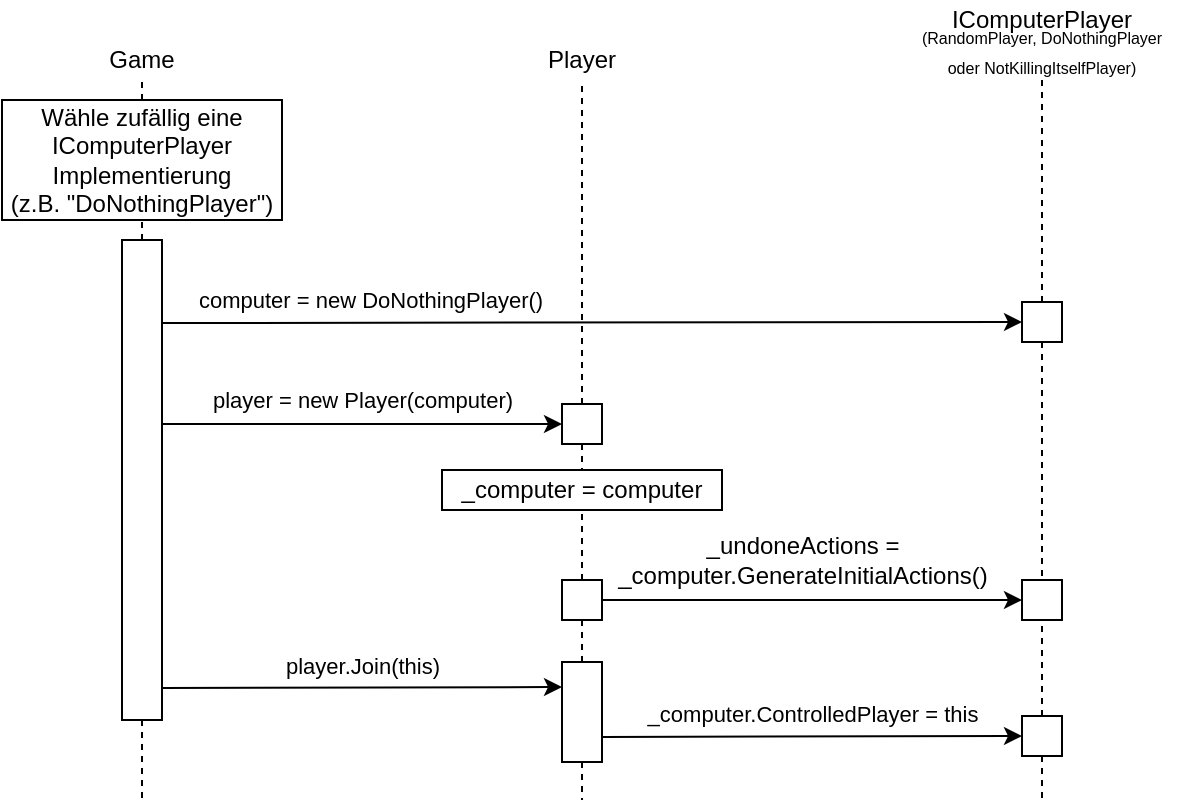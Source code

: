 <mxfile version="13.0.3" type="device"><diagram id="fM0mmyncehd36W97iBLX" name="Page-1"><mxGraphModel dx="1185" dy="693" grid="1" gridSize="10" guides="1" tooltips="1" connect="1" arrows="1" fold="1" page="1" pageScale="1" pageWidth="827" pageHeight="1169" math="0" shadow="0"><root><mxCell id="0"/><mxCell id="1" parent="0"/><mxCell id="DU9Pxa822Ywa4XOexJHy-1" value="Game" style="text;html=1;strokeColor=none;fillColor=none;align=center;verticalAlign=middle;whiteSpace=wrap;rounded=0;" parent="1" vertex="1"><mxGeometry x="150" y="100" width="40" height="20" as="geometry"/></mxCell><mxCell id="DU9Pxa822Ywa4XOexJHy-2" value="" style="rounded=0;whiteSpace=wrap;html=1;" parent="1" vertex="1"><mxGeometry x="160" y="200" width="20" height="240" as="geometry"/></mxCell><mxCell id="DU9Pxa822Ywa4XOexJHy-3" value="" style="rounded=0;whiteSpace=wrap;html=1;" parent="1" vertex="1"><mxGeometry x="380" y="282" width="20" height="20" as="geometry"/></mxCell><mxCell id="DU9Pxa822Ywa4XOexJHy-5" value="Wähle zufällig eine IComputerPlayer Implementierung&lt;br&gt;(z.B. &quot;DoNothingPlayer&quot;)" style="rounded=0;whiteSpace=wrap;html=1;" parent="1" vertex="1"><mxGeometry x="100" y="130" width="140" height="60" as="geometry"/></mxCell><mxCell id="DU9Pxa822Ywa4XOexJHy-7" value="Player" style="text;html=1;strokeColor=none;fillColor=none;align=center;verticalAlign=middle;whiteSpace=wrap;rounded=0;" parent="1" vertex="1"><mxGeometry x="370" y="100" width="40" height="20" as="geometry"/></mxCell><mxCell id="DU9Pxa822Ywa4XOexJHy-8" value="player = new Player(computer)" style="endArrow=classic;html=1;exitX=1;exitY=0.5;exitDx=0;exitDy=0;entryX=0;entryY=0.5;entryDx=0;entryDy=0;" parent="1" edge="1"><mxGeometry y="12" width="50" height="50" relative="1" as="geometry"><mxPoint x="180" y="292" as="sourcePoint"/><mxPoint x="380" y="292" as="targetPoint"/><Array as="points"><mxPoint x="260" y="292"/></Array><mxPoint as="offset"/></mxGeometry></mxCell><mxCell id="DU9Pxa822Ywa4XOexJHy-9" value="player.Join(this)" style="endArrow=classic;html=1;entryX=0;entryY=0.25;entryDx=0;entryDy=0;" parent="1" edge="1" target="DU9Pxa822Ywa4XOexJHy-15"><mxGeometry x="0.0" y="11" width="50" height="50" relative="1" as="geometry"><mxPoint x="180" y="424" as="sourcePoint"/><mxPoint x="378" y="424" as="targetPoint"/><mxPoint as="offset"/></mxGeometry></mxCell><mxCell id="DU9Pxa822Ywa4XOexJHy-14" value="" style="endArrow=none;dashed=1;html=1;entryX=0.5;entryY=1;entryDx=0;entryDy=0;exitX=0.5;exitY=0;exitDx=0;exitDy=0;" parent="1" source="DU9Pxa822Ywa4XOexJHy-3" target="DU9Pxa822Ywa4XOexJHy-7" edge="1"><mxGeometry width="50" height="50" relative="1" as="geometry"><mxPoint x="410" y="210" as="sourcePoint"/><mxPoint x="460" y="160" as="targetPoint"/></mxGeometry></mxCell><mxCell id="DU9Pxa822Ywa4XOexJHy-15" value="" style="rounded=0;whiteSpace=wrap;html=1;" parent="1" vertex="1"><mxGeometry x="380" y="411" width="20" height="50" as="geometry"/></mxCell><mxCell id="DU9Pxa822Ywa4XOexJHy-16" value="" style="endArrow=none;dashed=1;html=1;exitX=0.5;exitY=1;exitDx=0;exitDy=0;entryX=0.5;entryY=0;entryDx=0;entryDy=0;" parent="1" source="DU9Pxa822Ywa4XOexJHy-3" target="DU9Pxa822Ywa4XOexJHy-29" edge="1"><mxGeometry width="50" height="50" relative="1" as="geometry"><mxPoint x="380" y="360" as="sourcePoint"/><mxPoint x="430" y="310" as="targetPoint"/></mxGeometry></mxCell><mxCell id="DU9Pxa822Ywa4XOexJHy-18" value="computer = new DoNothingPlayer()" style="endArrow=classic;html=1;exitX=1;exitY=0.25;exitDx=0;exitDy=0;entryX=0;entryY=0.5;entryDx=0;entryDy=0;" parent="1" target="DU9Pxa822Ywa4XOexJHy-19" edge="1"><mxGeometry x="-0.514" y="11" width="50" height="50" relative="1" as="geometry"><mxPoint x="180" y="241.5" as="sourcePoint"/><mxPoint x="590" y="241" as="targetPoint"/><mxPoint as="offset"/></mxGeometry></mxCell><mxCell id="DU9Pxa822Ywa4XOexJHy-19" value="" style="rounded=0;whiteSpace=wrap;html=1;" parent="1" vertex="1"><mxGeometry x="610" y="231" width="20" height="20" as="geometry"/></mxCell><mxCell id="DU9Pxa822Ywa4XOexJHy-21" value="" style="endArrow=none;dashed=1;html=1;exitX=0.5;exitY=1;exitDx=0;exitDy=0;" parent="1" source="DU9Pxa822Ywa4XOexJHy-15" edge="1"><mxGeometry width="50" height="50" relative="1" as="geometry"><mxPoint x="400" y="308" as="sourcePoint"/><mxPoint x="390" y="480" as="targetPoint"/></mxGeometry></mxCell><mxCell id="DU9Pxa822Ywa4XOexJHy-22" value="" style="endArrow=none;dashed=1;html=1;entryX=0.5;entryY=1;entryDx=0;entryDy=0;exitX=0.5;exitY=0;exitDx=0;exitDy=0;" parent="1" source="DU9Pxa822Ywa4XOexJHy-19" target="qYPIpqOXOfSD6Ae6IuQo-2" edge="1"><mxGeometry width="50" height="50" relative="1" as="geometry"><mxPoint x="632" y="319" as="sourcePoint"/><mxPoint x="602" y="120" as="targetPoint"/></mxGeometry></mxCell><mxCell id="DU9Pxa822Ywa4XOexJHy-23" value="" style="endArrow=none;dashed=1;html=1;exitX=0.5;exitY=1;exitDx=0;exitDy=0;entryX=0.5;entryY=0;entryDx=0;entryDy=0;" parent="1" source="DU9Pxa822Ywa4XOexJHy-19" target="qYPIpqOXOfSD6Ae6IuQo-6" edge="1"><mxGeometry width="50" height="50" relative="1" as="geometry"><mxPoint x="662" y="240" as="sourcePoint"/><mxPoint x="660" y="410" as="targetPoint"/></mxGeometry></mxCell><mxCell id="DU9Pxa822Ywa4XOexJHy-24" value="" style="endArrow=none;dashed=1;html=1;exitX=0.5;exitY=0;exitDx=0;exitDy=0;entryX=0.5;entryY=1;entryDx=0;entryDy=0;" parent="1" source="DU9Pxa822Ywa4XOexJHy-2" target="DU9Pxa822Ywa4XOexJHy-5" edge="1"><mxGeometry width="50" height="50" relative="1" as="geometry"><mxPoint x="590" y="260" as="sourcePoint"/><mxPoint x="580" y="450" as="targetPoint"/></mxGeometry></mxCell><mxCell id="DU9Pxa822Ywa4XOexJHy-28" value="" style="endArrow=none;dashed=1;html=1;entryX=0.5;entryY=1;entryDx=0;entryDy=0;exitX=0.5;exitY=0;exitDx=0;exitDy=0;" parent="1" source="DU9Pxa822Ywa4XOexJHy-5" target="DU9Pxa822Ywa4XOexJHy-1" edge="1"><mxGeometry width="50" height="50" relative="1" as="geometry"><mxPoint x="400" y="295" as="sourcePoint"/><mxPoint x="400" y="130" as="targetPoint"/></mxGeometry></mxCell><mxCell id="DU9Pxa822Ywa4XOexJHy-29" value="_computer = computer" style="rounded=0;whiteSpace=wrap;html=1;" parent="1" vertex="1"><mxGeometry x="320" y="315" width="140" height="20" as="geometry"/></mxCell><mxCell id="DU9Pxa822Ywa4XOexJHy-30" value="" style="endArrow=none;dashed=1;html=1;exitX=0.5;exitY=0;exitDx=0;exitDy=0;entryX=0.5;entryY=1;entryDx=0;entryDy=0;" parent="1" source="qYPIpqOXOfSD6Ae6IuQo-4" target="DU9Pxa822Ywa4XOexJHy-29" edge="1"><mxGeometry width="50" height="50" relative="1" as="geometry"><mxPoint x="400" y="312.0" as="sourcePoint"/><mxPoint x="400" y="321" as="targetPoint"/></mxGeometry></mxCell><mxCell id="DU9Pxa822Ywa4XOexJHy-32" value="_computer.ControlledPlayer = this" style="endArrow=classic;html=1;exitX=1;exitY=0.75;exitDx=0;exitDy=0;entryX=0;entryY=0.5;entryDx=0;entryDy=0;" parent="1" source="DU9Pxa822Ywa4XOexJHy-15" target="DU9Pxa822Ywa4XOexJHy-33" edge="1"><mxGeometry x="0.0" y="11" width="50" height="50" relative="1" as="geometry"><mxPoint x="400" y="390.5" as="sourcePoint"/><mxPoint x="590" y="390" as="targetPoint"/><mxPoint as="offset"/></mxGeometry></mxCell><mxCell id="DU9Pxa822Ywa4XOexJHy-33" value="" style="rounded=0;whiteSpace=wrap;html=1;" parent="1" vertex="1"><mxGeometry x="610" y="438" width="20" height="20" as="geometry"/></mxCell><mxCell id="OCFG8rsBVB2l-i1KQ9ts-2" value="" style="endArrow=none;dashed=1;html=1;exitX=0.5;exitY=1;exitDx=0;exitDy=0;" parent="1" source="DU9Pxa822Ywa4XOexJHy-2" edge="1"><mxGeometry width="50" height="50" relative="1" as="geometry"><mxPoint x="400" y="410" as="sourcePoint"/><mxPoint x="170" y="480" as="targetPoint"/></mxGeometry></mxCell><mxCell id="OCFG8rsBVB2l-i1KQ9ts-3" value="" style="endArrow=none;dashed=1;html=1;exitX=0.5;exitY=0;exitDx=0;exitDy=0;entryX=0.5;entryY=1;entryDx=0;entryDy=0;" parent="1" source="DU9Pxa822Ywa4XOexJHy-33" edge="1" target="qYPIpqOXOfSD6Ae6IuQo-6"><mxGeometry width="50" height="50" relative="1" as="geometry"><mxPoint x="180" y="400" as="sourcePoint"/><mxPoint x="602" y="460" as="targetPoint"/></mxGeometry></mxCell><mxCell id="qYPIpqOXOfSD6Ae6IuQo-1" value="IComputerPlayer" style="text;html=1;strokeColor=none;fillColor=none;align=center;verticalAlign=middle;whiteSpace=wrap;rounded=0;" vertex="1" parent="1"><mxGeometry x="540" y="80" width="160" height="20" as="geometry"/></mxCell><mxCell id="qYPIpqOXOfSD6Ae6IuQo-2" value="&lt;font style=&quot;font-size: 8px&quot;&gt;(RandomPlayer, DoNothingPlayer&lt;br&gt;oder NotKillingItselfPlayer)&lt;/font&gt;" style="text;html=1;strokeColor=none;fillColor=none;align=center;verticalAlign=middle;whiteSpace=wrap;rounded=0;" vertex="1" parent="1"><mxGeometry x="540" y="90" width="160" height="30" as="geometry"/></mxCell><mxCell id="qYPIpqOXOfSD6Ae6IuQo-4" value="" style="rounded=0;whiteSpace=wrap;html=1;" vertex="1" parent="1"><mxGeometry x="380" y="370" width="20" height="20" as="geometry"/></mxCell><mxCell id="qYPIpqOXOfSD6Ae6IuQo-5" value="&lt;span style=&quot;font-size: 12px ; background-color: rgb(255 , 255 , 255)&quot;&gt;_undoneActions =&lt;br&gt;_computer.GenerateInitialActions()&lt;/span&gt;" style="endArrow=classic;html=1;exitX=1;exitY=0.5;exitDx=0;exitDy=0;entryX=0;entryY=0.5;entryDx=0;entryDy=0;" edge="1" parent="1" source="qYPIpqOXOfSD6Ae6IuQo-4" target="qYPIpqOXOfSD6Ae6IuQo-6"><mxGeometry x="-0.048" y="20" width="50" height="50" relative="1" as="geometry"><mxPoint x="330" y="650" as="sourcePoint"/><mxPoint x="600" y="368" as="targetPoint"/><mxPoint as="offset"/></mxGeometry></mxCell><mxCell id="qYPIpqOXOfSD6Ae6IuQo-6" value="" style="rounded=0;whiteSpace=wrap;html=1;" vertex="1" parent="1"><mxGeometry x="610" y="370" width="20" height="20" as="geometry"/></mxCell><mxCell id="qYPIpqOXOfSD6Ae6IuQo-9" value="" style="endArrow=none;dashed=1;html=1;exitX=0.5;exitY=1;exitDx=0;exitDy=0;entryX=0.5;entryY=0;entryDx=0;entryDy=0;" edge="1" parent="1" source="qYPIpqOXOfSD6Ae6IuQo-4" target="DU9Pxa822Ywa4XOexJHy-15"><mxGeometry width="50" height="50" relative="1" as="geometry"><mxPoint x="400" y="380" as="sourcePoint"/><mxPoint x="400" y="345" as="targetPoint"/></mxGeometry></mxCell><mxCell id="qYPIpqOXOfSD6Ae6IuQo-10" value="" style="endArrow=none;dashed=1;html=1;exitX=0.5;exitY=1;exitDx=0;exitDy=0;" edge="1" parent="1" source="DU9Pxa822Ywa4XOexJHy-33"><mxGeometry width="50" height="50" relative="1" as="geometry"><mxPoint x="400" y="471" as="sourcePoint"/><mxPoint x="620" y="480" as="targetPoint"/></mxGeometry></mxCell></root></mxGraphModel></diagram></mxfile>